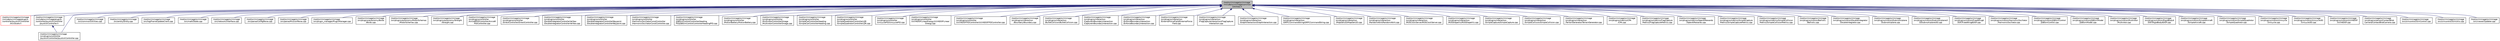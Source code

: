 digraph "/root/scrimmage/scrimmage/include/scrimmage/common/Utilities.h"
{
 // LATEX_PDF_SIZE
  edge [fontname="Helvetica",fontsize="10",labelfontname="Helvetica",labelfontsize="10"];
  node [fontname="Helvetica",fontsize="10",shape=record];
  Node1 [label="/root/scrimmage/scrimmage\l/include/scrimmage/common\l/Utilities.h",height=0.2,width=0.4,color="black", fillcolor="grey75", style="filled", fontcolor="black",tooltip="Brief file description."];
  Node1 -> Node2 [dir="back",color="midnightblue",fontsize="10",style="solid",fontname="Helvetica"];
  Node2 [label="/root/scrimmage/scrimmage\l/include/scrimmage/plugins\l/controller/JoystickController\l/AxisScale.h",height=0.2,width=0.4,color="red", fillcolor="white", style="filled",URL="$AxisScale_8h.html",tooltip="Brief file description."];
  Node1 -> Node8 [dir="back",color="midnightblue",fontsize="10",style="solid",fontname="Helvetica"];
  Node8 [label="/root/scrimmage/scrimmage\l/include/scrimmage/plugins\l/controller/JoystickController\l/JoystickController.h",height=0.2,width=0.4,color="black", fillcolor="white", style="filled",URL="$JoystickController_8h.html",tooltip="Brief file description."];
  Node8 -> Node9 [dir="back",color="midnightblue",fontsize="10",style="solid",fontname="Helvetica"];
  Node9 [label="/root/scrimmage/scrimmage\l/src/plugins/controller\l/JoystickController/JoystickController.cpp",height=0.2,width=0.4,color="black", fillcolor="white", style="filled",URL="$JoystickController_8cpp.html",tooltip="Brief file description."];
  Node1 -> Node11 [dir="back",color="midnightblue",fontsize="10",style="solid",fontname="Helvetica"];
  Node11 [label="/root/scrimmage/scrimmage\l/src/common/Utilities.cpp",height=0.2,width=0.4,color="black", fillcolor="white", style="filled",URL="$Utilities_8cpp.html",tooltip="Brief file description."];
  Node1 -> Node12 [dir="back",color="midnightblue",fontsize="10",style="solid",fontname="Helvetica"];
  Node12 [label="/root/scrimmage/scrimmage\l/src/entity/Entity.cpp",height=0.2,width=0.4,color="black", fillcolor="white", style="filled",URL="$Entity_8cpp.html",tooltip="Brief file description."];
  Node1 -> Node13 [dir="back",color="midnightblue",fontsize="10",style="solid",fontname="Helvetica"];
  Node13 [label="/root/scrimmage/scrimmage\l/src/log/FrameUpdateClient.cpp",height=0.2,width=0.4,color="black", fillcolor="white", style="filled",URL="$FrameUpdateClient_8cpp.html",tooltip="Brief file description."];
  Node1 -> Node14 [dir="back",color="midnightblue",fontsize="10",style="solid",fontname="Helvetica"];
  Node14 [label="/root/scrimmage/scrimmage\l/src/math/State.cpp",height=0.2,width=0.4,color="black", fillcolor="white", style="filled",URL="$State_8cpp.html",tooltip="Brief file description."];
  Node1 -> Node15 [dir="back",color="midnightblue",fontsize="10",style="solid",fontname="Helvetica"];
  Node15 [label="/root/scrimmage/scrimmage\l/src/network/Interface.cpp",height=0.2,width=0.4,color="black", fillcolor="white", style="filled",URL="$Interface_8cpp.html",tooltip="Brief file description."];
  Node1 -> Node16 [dir="back",color="midnightblue",fontsize="10",style="solid",fontname="Helvetica"];
  Node16 [label="/root/scrimmage/scrimmage\l/src/parse/ConfigParse.cpp",height=0.2,width=0.4,color="black", fillcolor="white", style="filled",URL="$ConfigParse_8cpp.html",tooltip="Brief file description."];
  Node1 -> Node17 [dir="back",color="midnightblue",fontsize="10",style="solid",fontname="Helvetica"];
  Node17 [label="/root/scrimmage/scrimmage\l/src/parse/MissionParse.cpp",height=0.2,width=0.4,color="black", fillcolor="white", style="filled",URL="$MissionParse_8cpp.html",tooltip="Brief file description."];
  Node1 -> Node18 [dir="back",color="midnightblue",fontsize="10",style="solid",fontname="Helvetica"];
  Node18 [label="/root/scrimmage/scrimmage\l/src/plugin_manager/PluginManager.cpp",height=0.2,width=0.4,color="black", fillcolor="white", style="filled",URL="$PluginManager_8cpp.html",tooltip="Brief file description."];
  Node1 -> Node19 [dir="back",color="midnightblue",fontsize="10",style="solid",fontname="Helvetica"];
  Node19 [label="/root/scrimmage/scrimmage\l/src/plugins/autonomy/Boids\l/Boids.cpp",height=0.2,width=0.4,color="black", fillcolor="white", style="filled",URL="$Boids_8cpp.html",tooltip="Brief file description."];
  Node1 -> Node20 [dir="back",color="midnightblue",fontsize="10",style="solid",fontname="Helvetica"];
  Node20 [label="/root/scrimmage/scrimmage\l/src/plugins/autonomy/MotorSchemas\l/MotorSchemas.cpp",height=0.2,width=0.4,color="black", fillcolor="white", style="filled",URL="$MotorSchemas_8cpp.html",tooltip="Brief file description."];
  Node1 -> Node21 [dir="back",color="midnightblue",fontsize="10",style="solid",fontname="Helvetica"];
  Node21 [label="/root/scrimmage/scrimmage\l/src/plugins/autonomy/Straight\l/Straight.cpp",height=0.2,width=0.4,color="black", fillcolor="white", style="filled",URL="$Straight_8cpp.html",tooltip="Brief file description."];
  Node1 -> Node22 [dir="back",color="midnightblue",fontsize="10",style="solid",fontname="Helvetica"];
  Node22 [label="/root/scrimmage/scrimmage\l/src/plugins/controller\l/AircraftPIDController/Aircraft\lPIDController.cpp",height=0.2,width=0.4,color="black", fillcolor="white", style="filled",URL="$AircraftPIDController_8cpp.html",tooltip="Brief file description."];
  Node1 -> Node23 [dir="back",color="midnightblue",fontsize="10",style="solid",fontname="Helvetica"];
  Node23 [label="/root/scrimmage/scrimmage\l/src/plugins/controller\l/DirectController/DirectController.cpp",height=0.2,width=0.4,color="black", fillcolor="white", style="filled",URL="$DirectController_8cpp.html",tooltip="Brief file description."];
  Node1 -> Node24 [dir="back",color="midnightblue",fontsize="10",style="solid",fontname="Helvetica"];
  Node24 [label="/root/scrimmage/scrimmage\l/src/plugins/controller\l/DoubleIntegratorControllerVelYaw\l/DoubleIntegratorControllerVelYaw.cpp",height=0.2,width=0.4,color="black", fillcolor="white", style="filled",URL="$DoubleIntegratorControllerVelYaw_8cpp.html",tooltip="Brief file description."];
  Node1 -> Node25 [dir="back",color="midnightblue",fontsize="10",style="solid",fontname="Helvetica"];
  Node25 [label="/root/scrimmage/scrimmage\l/src/plugins/controller\l/DoubleIntegratorControllerWaypoint\l/DoubleIntegratorControllerWaypoint.cpp",height=0.2,width=0.4,color="black", fillcolor="white", style="filled",URL="$DoubleIntegratorControllerWaypoint_8cpp.html",tooltip="Brief file description."];
  Node1 -> Node26 [dir="back",color="midnightblue",fontsize="10",style="solid",fontname="Helvetica"];
  Node26 [label="/root/scrimmage/scrimmage\l/src/plugins/controller\l/HarmonicOscillatorConstController\l/HarmonicOscillatorConstController.cpp",height=0.2,width=0.4,color="black", fillcolor="white", style="filled",URL="$HarmonicOscillatorConstController_8cpp.html",tooltip="Brief file description."];
  Node1 -> Node9 [dir="back",color="midnightblue",fontsize="10",style="solid",fontname="Helvetica"];
  Node1 -> Node27 [dir="back",color="midnightblue",fontsize="10",style="solid",fontname="Helvetica"];
  Node27 [label="/root/scrimmage/scrimmage\l/src/plugins/controller\l/JSBSimControlControllerHeading\lPID/JSBSimControlControllerHeadingPID.cpp",height=0.2,width=0.4,color="black", fillcolor="white", style="filled",URL="$JSBSimControlControllerHeadingPID_8cpp.html",tooltip="Brief file description."];
  Node1 -> Node28 [dir="back",color="midnightblue",fontsize="10",style="solid",fontname="Helvetica"];
  Node28 [label="/root/scrimmage/scrimmage\l/src/plugins/controller\l/MotionBattery/MotionBattery.cpp",height=0.2,width=0.4,color="black", fillcolor="white", style="filled",URL="$MotionBattery_8cpp.html",tooltip="Brief file description."];
  Node1 -> Node29 [dir="back",color="midnightblue",fontsize="10",style="solid",fontname="Helvetica"];
  Node29 [label="/root/scrimmage/scrimmage\l/src/plugins/controller\l/MultirotorControllerOmega\l/MultirotorControllerOmega.cpp",height=0.2,width=0.4,color="black", fillcolor="white", style="filled",URL="$MultirotorControllerOmega_8cpp.html",tooltip="Brief file description."];
  Node1 -> Node30 [dir="back",color="midnightblue",fontsize="10",style="solid",fontname="Helvetica"];
  Node30 [label="/root/scrimmage/scrimmage\l/src/plugins/controller\l/SimpleCarControllerHeading\l/SimpleCarControllerHeading.cpp",height=0.2,width=0.4,color="black", fillcolor="white", style="filled",URL="$SimpleCarControllerHeading_8cpp.html",tooltip="Brief file description."];
  Node1 -> Node31 [dir="back",color="midnightblue",fontsize="10",style="solid",fontname="Helvetica"];
  Node31 [label="/root/scrimmage/scrimmage\l/src/plugins/controller\l/SimpleQuadrotorControllerLQR\l/SimpleQuadrotorControllerLQR.cpp",height=0.2,width=0.4,color="black", fillcolor="white", style="filled",URL="$SimpleQuadrotorControllerLQR_8cpp.html",tooltip="Brief file description."];
  Node1 -> Node32 [dir="back",color="midnightblue",fontsize="10",style="solid",fontname="Helvetica"];
  Node32 [label="/root/scrimmage/scrimmage\l/src/plugins/controller\l/UnicyclePID/UnicyclePID.cpp",height=0.2,width=0.4,color="black", fillcolor="white", style="filled",URL="$UnicyclePID_8cpp.html",tooltip="Brief file description."];
  Node1 -> Node33 [dir="back",color="midnightblue",fontsize="10",style="solid",fontname="Helvetica"];
  Node33 [label="/root/scrimmage/scrimmage\l/src/plugins/controller\l/UUV6DOFLinearEnergy/UUV6DOFLinear\lEnergy.cpp",height=0.2,width=0.4,color="black", fillcolor="white", style="filled",URL="$UUV6DOFLinearEnergy_8cpp.html",tooltip="Brief file description."];
  Node1 -> Node34 [dir="back",color="midnightblue",fontsize="10",style="solid",fontname="Helvetica"];
  Node34 [label="/root/scrimmage/scrimmage\l/src/plugins/controller\l/UUV6DOFPIDController/UUV6DOFPIDController.cpp",height=0.2,width=0.4,color="black", fillcolor="white", style="filled",URL="$UUV6DOFPIDController_8cpp.html",tooltip="Brief file description."];
  Node1 -> Node35 [dir="back",color="midnightblue",fontsize="10",style="solid",fontname="Helvetica"];
  Node35 [label="/root/scrimmage/scrimmage\l/src/plugins/interaction\l/Boundary/Boundary.cpp",height=0.2,width=0.4,color="black", fillcolor="white", style="filled",URL="$Boundary_8cpp.html",tooltip="Brief file description."];
  Node1 -> Node36 [dir="back",color="midnightblue",fontsize="10",style="solid",fontname="Helvetica"];
  Node36 [label="/root/scrimmage/scrimmage\l/src/plugins/interaction\l/BulletCollision/BulletCollision.cpp",height=0.2,width=0.4,color="black", fillcolor="white", style="filled",URL="$BulletCollision_8cpp.html",tooltip="Brief file description."];
  Node1 -> Node37 [dir="back",color="midnightblue",fontsize="10",style="solid",fontname="Helvetica"];
  Node37 [label="/root/scrimmage/scrimmage\l/src/plugins/interaction\l/CaptureInBoundaryInteraction\l/CaptureInBoundaryInteraction.cpp",height=0.2,width=0.4,color="black", fillcolor="white", style="filled",URL="$CaptureInBoundaryInteraction_8cpp.html",tooltip="Brief file description."];
  Node1 -> Node38 [dir="back",color="midnightblue",fontsize="10",style="solid",fontname="Helvetica"];
  Node38 [label="/root/scrimmage/scrimmage\l/src/plugins/interaction\l/EnforceBoundaryInteraction\l/EnforceBoundaryInteraction.cpp",height=0.2,width=0.4,color="black", fillcolor="white", style="filled",URL="$EnforceBoundaryInteraction_8cpp.html",tooltip="Brief file description."];
  Node1 -> Node39 [dir="back",color="midnightblue",fontsize="10",style="solid",fontname="Helvetica"];
  Node39 [label="/root/scrimmage/scrimmage\l/src/plugins/interaction\l/ExternalForceField/ExternalForce\lField.cpp",height=0.2,width=0.4,color="black", fillcolor="white", style="filled",URL="$ExternalForceField_8cpp.html",tooltip="Brief file description."];
  Node1 -> Node40 [dir="back",color="midnightblue",fontsize="10",style="solid",fontname="Helvetica"];
  Node40 [label="/root/scrimmage/scrimmage\l/src/plugins/interaction\l/FlagCaptureInteraction/FlagCapture\lInteraction.cpp",height=0.2,width=0.4,color="black", fillcolor="white", style="filled",URL="$FlagCaptureInteraction_8cpp.html",tooltip="Brief file description."];
  Node1 -> Node41 [dir="back",color="midnightblue",fontsize="10",style="solid",fontname="Helvetica"];
  Node41 [label="/root/scrimmage/scrimmage\l/src/plugins/interaction\l/GraphInteraction/GraphInteraction.cpp",height=0.2,width=0.4,color="black", fillcolor="white", style="filled",URL="$GraphInteraction_8cpp.html",tooltip="Brief file description."];
  Node1 -> Node42 [dir="back",color="midnightblue",fontsize="10",style="solid",fontname="Helvetica"];
  Node42 [label="/root/scrimmage/scrimmage\l/src/plugins/interaction\l/GRPCCommandString/GRPCCommandString.cpp",height=0.2,width=0.4,color="black", fillcolor="white", style="filled",URL="$GRPCCommandString_8cpp.html",tooltip="Brief file description."];
  Node1 -> Node43 [dir="back",color="midnightblue",fontsize="10",style="solid",fontname="Helvetica"];
  Node43 [label="/root/scrimmage/scrimmage\l/src/plugins/interaction\l/MapGen2D/MapGen2D.cpp",height=0.2,width=0.4,color="black", fillcolor="white", style="filled",URL="$MapGen2D_8cpp.html",tooltip="Brief file description."];
  Node1 -> Node44 [dir="back",color="midnightblue",fontsize="10",style="solid",fontname="Helvetica"];
  Node44 [label="/root/scrimmage/scrimmage\l/src/plugins/interaction\l/RandomAttrit/RandomAttrit.cpp",height=0.2,width=0.4,color="black", fillcolor="white", style="filled",URL="$RandomAttrit_8cpp.html",tooltip="Brief file description."];
  Node1 -> Node45 [dir="back",color="midnightblue",fontsize="10",style="solid",fontname="Helvetica"];
  Node45 [label="/root/scrimmage/scrimmage\l/src/plugins/interaction\l/ROSClockServer/ROSClockServer.cpp",height=0.2,width=0.4,color="black", fillcolor="white", style="filled",URL="$ROSClockServer_8cpp.html",tooltip="Brief file description."];
  Node1 -> Node46 [dir="back",color="midnightblue",fontsize="10",style="solid",fontname="Helvetica"];
  Node46 [label="/root/scrimmage/scrimmage\l/src/plugins/interaction\l/ROSShapeViz/ROSShapeViz.cpp",height=0.2,width=0.4,color="black", fillcolor="white", style="filled",URL="$ROSShapeViz_8cpp.html",tooltip="Brief file description."];
  Node1 -> Node47 [dir="back",color="midnightblue",fontsize="10",style="solid",fontname="Helvetica"];
  Node47 [label="/root/scrimmage/scrimmage\l/src/plugins/interaction\l/SimpleCapture/SimpleCapture.cpp",height=0.2,width=0.4,color="black", fillcolor="white", style="filled",URL="$SimpleCapture_8cpp.html",tooltip="Brief file description."];
  Node1 -> Node48 [dir="back",color="midnightblue",fontsize="10",style="solid",fontname="Helvetica"];
  Node48 [label="/root/scrimmage/scrimmage\l/src/plugins/interaction\l/SimpleCollision/SimpleCollision.cpp",height=0.2,width=0.4,color="black", fillcolor="white", style="filled",URL="$SimpleCollision_8cpp.html",tooltip="Brief file description."];
  Node1 -> Node49 [dir="back",color="midnightblue",fontsize="10",style="solid",fontname="Helvetica"];
  Node49 [label="/root/scrimmage/scrimmage\l/src/plugins/interaction\l/TerrainGenerator/TerrainGenerator.cpp",height=0.2,width=0.4,color="black", fillcolor="white", style="filled",URL="$TerrainGenerator_8cpp.html",tooltip="Brief file description."];
  Node1 -> Node50 [dir="back",color="midnightblue",fontsize="10",style="solid",fontname="Helvetica"];
  Node50 [label="/root/scrimmage/scrimmage\l/src/plugins/metrics/CPA\l/CPA.cpp",height=0.2,width=0.4,color="black", fillcolor="white", style="filled",URL="$CPA_8cpp.html",tooltip="Brief file description."];
  Node1 -> Node51 [dir="back",color="midnightblue",fontsize="10",style="solid",fontname="Helvetica"];
  Node51 [label="/root/scrimmage/scrimmage\l/src/plugins/metrics/FlagCapture\lMetrics/FlagCaptureMetrics.cpp",height=0.2,width=0.4,color="black", fillcolor="white", style="filled",URL="$FlagCaptureMetrics_8cpp.html",tooltip="Brief file description."];
  Node1 -> Node52 [dir="back",color="midnightblue",fontsize="10",style="solid",fontname="Helvetica"];
  Node52 [label="/root/scrimmage/scrimmage\l/src/plugins/metrics/OpenAIRewards\l/OpenAIRewards.cpp",height=0.2,width=0.4,color="black", fillcolor="white", style="filled",URL="$OpenAIRewards_8cpp.html",tooltip="Brief file description."];
  Node1 -> Node53 [dir="back",color="midnightblue",fontsize="10",style="solid",fontname="Helvetica"];
  Node53 [label="/root/scrimmage/scrimmage\l/src/plugins/metrics/SimpleCapture\lMetrics/SimpleCaptureMetrics.cpp",height=0.2,width=0.4,color="black", fillcolor="white", style="filled",URL="$SimpleCaptureMetrics_8cpp.html",tooltip="Brief file description."];
  Node1 -> Node54 [dir="back",color="midnightblue",fontsize="10",style="solid",fontname="Helvetica"];
  Node54 [label="/root/scrimmage/scrimmage\l/src/plugins/metrics/SimpleCollision\lMetrics/SimpleCollisionMetrics.cpp",height=0.2,width=0.4,color="black", fillcolor="white", style="filled",URL="$SimpleCollisionMetrics_8cpp.html",tooltip="Brief file description."];
  Node1 -> Node55 [dir="back",color="midnightblue",fontsize="10",style="solid",fontname="Helvetica"];
  Node55 [label="/root/scrimmage/scrimmage\l/src/plugins/motion/Ballistic\l/Ballistic.cpp",height=0.2,width=0.4,color="black", fillcolor="white", style="filled",URL="$Ballistic_8cpp.html",tooltip="Brief file description."];
  Node1 -> Node56 [dir="back",color="midnightblue",fontsize="10",style="solid",fontname="Helvetica"];
  Node56 [label="/root/scrimmage/scrimmage\l/src/plugins/motion/DoubleIntegrator\l/DoubleIntegrator.cpp",height=0.2,width=0.4,color="black", fillcolor="white", style="filled",URL="$DoubleIntegrator_8cpp.html",tooltip="Brief file description."];
  Node1 -> Node57 [dir="back",color="midnightblue",fontsize="10",style="solid",fontname="Helvetica"];
  Node57 [label="/root/scrimmage/scrimmage\l/src/plugins/motion/DubinsAirplane\l/DubinsAirplane.cpp",height=0.2,width=0.4,color="black", fillcolor="white", style="filled",URL="$DubinsAirplane_8cpp.html",tooltip="Brief file description."];
  Node1 -> Node58 [dir="back",color="midnightblue",fontsize="10",style="solid",fontname="Helvetica"];
  Node58 [label="/root/scrimmage/scrimmage\l/src/plugins/motion/DubinsAirplane3\lD/DubinsAirplane3D.cpp",height=0.2,width=0.4,color="black", fillcolor="white", style="filled",URL="$DubinsAirplane3D_8cpp.html",tooltip="Brief file description."];
  Node1 -> Node59 [dir="back",color="midnightblue",fontsize="10",style="solid",fontname="Helvetica"];
  Node59 [label="/root/scrimmage/scrimmage\l/src/plugins/motion/FixedWing6\lDOF/FixedWing6DOF.cpp",height=0.2,width=0.4,color="black", fillcolor="white", style="filled",URL="$FixedWing6DOF_8cpp.html",tooltip="Brief file description."];
  Node1 -> Node60 [dir="back",color="midnightblue",fontsize="10",style="solid",fontname="Helvetica"];
  Node60 [label="/root/scrimmage/scrimmage\l/src/plugins/motion/HarmonicOscillator\l/HarmonicOscillator.cpp",height=0.2,width=0.4,color="black", fillcolor="white", style="filled",URL="$HarmonicOscillator_8cpp.html",tooltip="Brief file description."];
  Node1 -> Node61 [dir="back",color="midnightblue",fontsize="10",style="solid",fontname="Helvetica"];
  Node61 [label="/root/scrimmage/scrimmage\l/src/plugins/motion/JSBSimControl\l/JSBSimControl.cpp",height=0.2,width=0.4,color="black", fillcolor="white", style="filled",URL="$JSBSimControl_8cpp.html",tooltip="Brief file description."];
  Node1 -> Node62 [dir="back",color="midnightblue",fontsize="10",style="solid",fontname="Helvetica"];
  Node62 [label="/root/scrimmage/scrimmage\l/src/plugins/motion/JSBSimModel\l/JSBSimModel.cpp",height=0.2,width=0.4,color="black", fillcolor="white", style="filled",URL="$JSBSimModel_8cpp.html",tooltip="Brief file description."];
  Node1 -> Node63 [dir="back",color="midnightblue",fontsize="10",style="solid",fontname="Helvetica"];
  Node63 [label="/root/scrimmage/scrimmage\l/src/plugins/motion/Multirotor\l/Multirotor.cpp",height=0.2,width=0.4,color="black", fillcolor="white", style="filled",URL="$Multirotor_8cpp.html",tooltip="Brief file description."];
  Node1 -> Node64 [dir="back",color="midnightblue",fontsize="10",style="solid",fontname="Helvetica"];
  Node64 [label="/root/scrimmage/scrimmage\l/src/plugins/motion/RigidBody6\lDOF/RigidBody6DOF.cpp",height=0.2,width=0.4,color="black", fillcolor="white", style="filled",URL="$RigidBody6DOF_8cpp.html",tooltip="Brief file description."];
  Node1 -> Node65 [dir="back",color="midnightblue",fontsize="10",style="solid",fontname="Helvetica"];
  Node65 [label="/root/scrimmage/scrimmage\l/src/plugins/motion/SimpleAircraft\l/SimpleAircraft.cpp",height=0.2,width=0.4,color="black", fillcolor="white", style="filled",URL="$SimpleAircraft_8cpp.html",tooltip="Brief file description."];
  Node1 -> Node66 [dir="back",color="midnightblue",fontsize="10",style="solid",fontname="Helvetica"];
  Node66 [label="/root/scrimmage/scrimmage\l/src/plugins/motion/SimpleQuadrotor\l/SimpleQuadrotor.cpp",height=0.2,width=0.4,color="black", fillcolor="white", style="filled",URL="$SimpleQuadrotor_8cpp.html",tooltip="Brief file description."];
  Node1 -> Node67 [dir="back",color="midnightblue",fontsize="10",style="solid",fontname="Helvetica"];
  Node67 [label="/root/scrimmage/scrimmage\l/src/plugins/motion/Unicycle\l/Unicycle.cpp",height=0.2,width=0.4,color="black", fillcolor="white", style="filled",URL="$Unicycle_8cpp.html",tooltip="Brief file description."];
  Node1 -> Node68 [dir="back",color="midnightblue",fontsize="10",style="solid",fontname="Helvetica"];
  Node68 [label="/root/scrimmage/scrimmage\l/src/plugins/motion/Unicycle3D\l/Unicycle3D.cpp",height=0.2,width=0.4,color="black", fillcolor="white", style="filled",URL="$Unicycle3D_8cpp.html",tooltip="Brief file description."];
  Node1 -> Node69 [dir="back",color="midnightblue",fontsize="10",style="solid",fontname="Helvetica"];
  Node69 [label="/root/scrimmage/scrimmage\l/src/plugins/motion/UUV6DOF\l/UUV6DOF.cpp",height=0.2,width=0.4,color="black", fillcolor="white", style="filled",URL="$UUV6DOF_8cpp.html",tooltip="Brief file description."];
  Node1 -> Node70 [dir="back",color="midnightblue",fontsize="10",style="solid",fontname="Helvetica"];
  Node70 [label="/root/scrimmage/scrimmage\l/src/plugins/sensor/ContactBlob\lCamera/ContactBlobCamera.cpp",height=0.2,width=0.4,color="black", fillcolor="white", style="filled",URL="$ContactBlobCamera_8cpp.html",tooltip="Brief file description."];
  Node1 -> Node71 [dir="back",color="midnightblue",fontsize="10",style="solid",fontname="Helvetica"];
  Node71 [label="/root/scrimmage/scrimmage\l/src/simcontrol/SimControl.cpp",height=0.2,width=0.4,color="black", fillcolor="white", style="filled",URL="$SimControl_8cpp.html",tooltip="Brief file description."];
  Node1 -> Node72 [dir="back",color="midnightblue",fontsize="10",style="solid",fontname="Helvetica"];
  Node72 [label="/root/scrimmage/scrimmage\l/src/simcontrol/SimUtils.cpp",height=0.2,width=0.4,color="black", fillcolor="white", style="filled",URL="$SimUtils_8cpp.html",tooltip="Brief file description."];
  Node1 -> Node73 [dir="back",color="midnightblue",fontsize="10",style="solid",fontname="Helvetica"];
  Node73 [label="/root/scrimmage/scrimmage\l/src/viewer/Updater.cpp",height=0.2,width=0.4,color="black", fillcolor="white", style="filled",URL="$Updater_8cpp.html",tooltip="Brief file description."];
}

